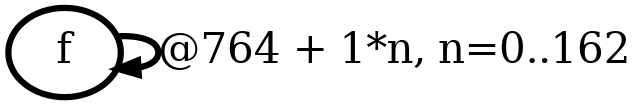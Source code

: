 digraph G {
        node [style=rounded, penwidth=3, fontsize=20, shape=oval];
        "f" -> "f" [label="@764 + 1*n, n=0..162", color=black,arrowsize=1,style=bold,penwidth=3,fontsize=20];
}
